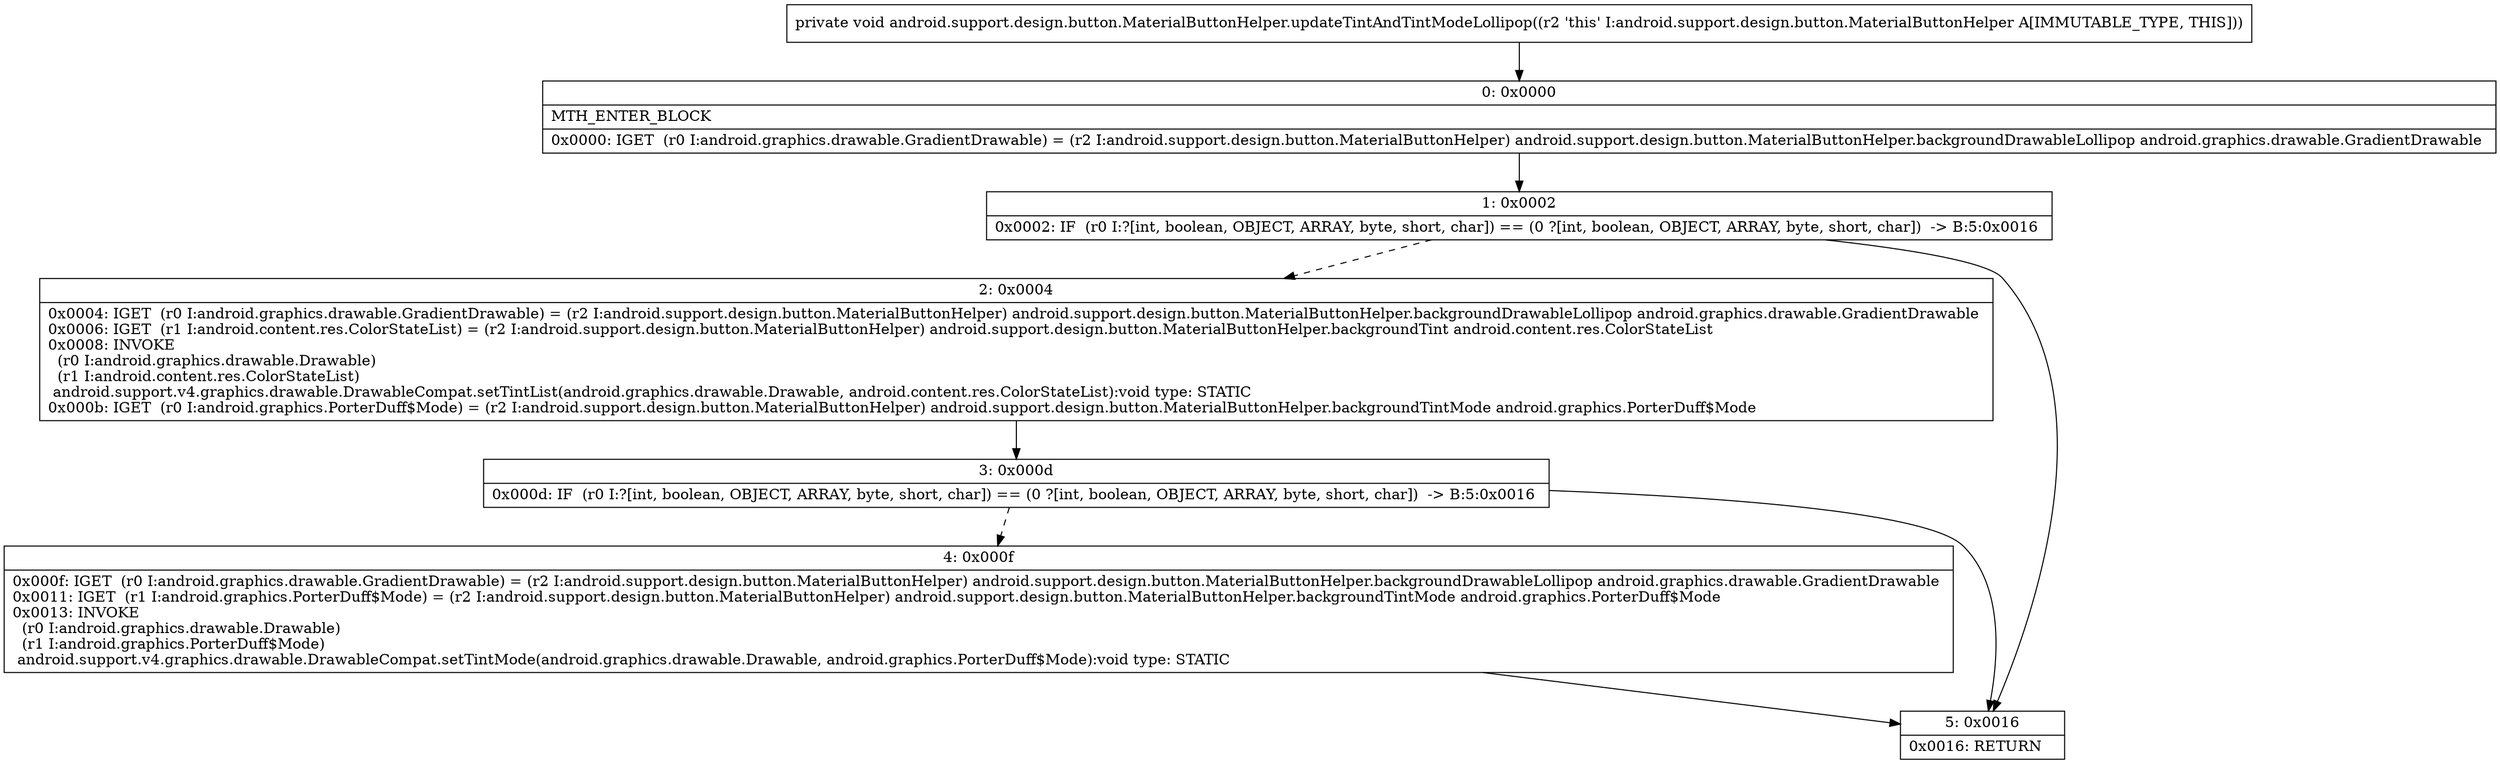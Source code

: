 digraph "CFG forandroid.support.design.button.MaterialButtonHelper.updateTintAndTintModeLollipop()V" {
Node_0 [shape=record,label="{0\:\ 0x0000|MTH_ENTER_BLOCK\l|0x0000: IGET  (r0 I:android.graphics.drawable.GradientDrawable) = (r2 I:android.support.design.button.MaterialButtonHelper) android.support.design.button.MaterialButtonHelper.backgroundDrawableLollipop android.graphics.drawable.GradientDrawable \l}"];
Node_1 [shape=record,label="{1\:\ 0x0002|0x0002: IF  (r0 I:?[int, boolean, OBJECT, ARRAY, byte, short, char]) == (0 ?[int, boolean, OBJECT, ARRAY, byte, short, char])  \-\> B:5:0x0016 \l}"];
Node_2 [shape=record,label="{2\:\ 0x0004|0x0004: IGET  (r0 I:android.graphics.drawable.GradientDrawable) = (r2 I:android.support.design.button.MaterialButtonHelper) android.support.design.button.MaterialButtonHelper.backgroundDrawableLollipop android.graphics.drawable.GradientDrawable \l0x0006: IGET  (r1 I:android.content.res.ColorStateList) = (r2 I:android.support.design.button.MaterialButtonHelper) android.support.design.button.MaterialButtonHelper.backgroundTint android.content.res.ColorStateList \l0x0008: INVOKE  \l  (r0 I:android.graphics.drawable.Drawable)\l  (r1 I:android.content.res.ColorStateList)\l android.support.v4.graphics.drawable.DrawableCompat.setTintList(android.graphics.drawable.Drawable, android.content.res.ColorStateList):void type: STATIC \l0x000b: IGET  (r0 I:android.graphics.PorterDuff$Mode) = (r2 I:android.support.design.button.MaterialButtonHelper) android.support.design.button.MaterialButtonHelper.backgroundTintMode android.graphics.PorterDuff$Mode \l}"];
Node_3 [shape=record,label="{3\:\ 0x000d|0x000d: IF  (r0 I:?[int, boolean, OBJECT, ARRAY, byte, short, char]) == (0 ?[int, boolean, OBJECT, ARRAY, byte, short, char])  \-\> B:5:0x0016 \l}"];
Node_4 [shape=record,label="{4\:\ 0x000f|0x000f: IGET  (r0 I:android.graphics.drawable.GradientDrawable) = (r2 I:android.support.design.button.MaterialButtonHelper) android.support.design.button.MaterialButtonHelper.backgroundDrawableLollipop android.graphics.drawable.GradientDrawable \l0x0011: IGET  (r1 I:android.graphics.PorterDuff$Mode) = (r2 I:android.support.design.button.MaterialButtonHelper) android.support.design.button.MaterialButtonHelper.backgroundTintMode android.graphics.PorterDuff$Mode \l0x0013: INVOKE  \l  (r0 I:android.graphics.drawable.Drawable)\l  (r1 I:android.graphics.PorterDuff$Mode)\l android.support.v4.graphics.drawable.DrawableCompat.setTintMode(android.graphics.drawable.Drawable, android.graphics.PorterDuff$Mode):void type: STATIC \l}"];
Node_5 [shape=record,label="{5\:\ 0x0016|0x0016: RETURN   \l}"];
MethodNode[shape=record,label="{private void android.support.design.button.MaterialButtonHelper.updateTintAndTintModeLollipop((r2 'this' I:android.support.design.button.MaterialButtonHelper A[IMMUTABLE_TYPE, THIS])) }"];
MethodNode -> Node_0;
Node_0 -> Node_1;
Node_1 -> Node_2[style=dashed];
Node_1 -> Node_5;
Node_2 -> Node_3;
Node_3 -> Node_4[style=dashed];
Node_3 -> Node_5;
Node_4 -> Node_5;
}

